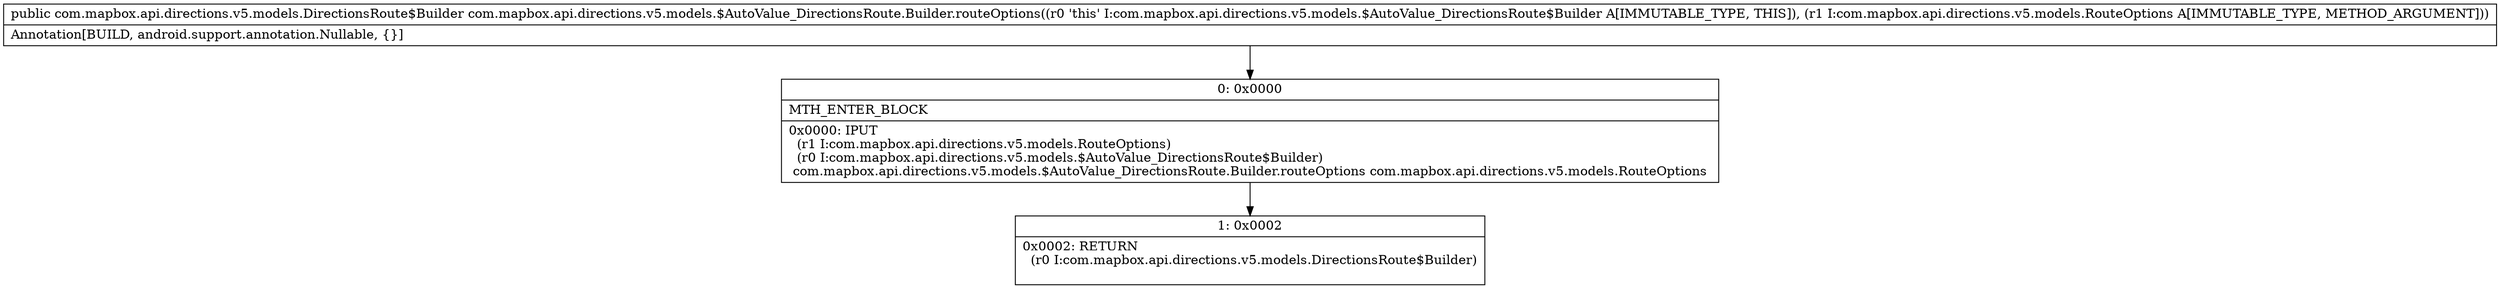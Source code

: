 digraph "CFG forcom.mapbox.api.directions.v5.models.$AutoValue_DirectionsRoute.Builder.routeOptions(Lcom\/mapbox\/api\/directions\/v5\/models\/RouteOptions;)Lcom\/mapbox\/api\/directions\/v5\/models\/DirectionsRoute$Builder;" {
Node_0 [shape=record,label="{0\:\ 0x0000|MTH_ENTER_BLOCK\l|0x0000: IPUT  \l  (r1 I:com.mapbox.api.directions.v5.models.RouteOptions)\l  (r0 I:com.mapbox.api.directions.v5.models.$AutoValue_DirectionsRoute$Builder)\l com.mapbox.api.directions.v5.models.$AutoValue_DirectionsRoute.Builder.routeOptions com.mapbox.api.directions.v5.models.RouteOptions \l}"];
Node_1 [shape=record,label="{1\:\ 0x0002|0x0002: RETURN  \l  (r0 I:com.mapbox.api.directions.v5.models.DirectionsRoute$Builder)\l \l}"];
MethodNode[shape=record,label="{public com.mapbox.api.directions.v5.models.DirectionsRoute$Builder com.mapbox.api.directions.v5.models.$AutoValue_DirectionsRoute.Builder.routeOptions((r0 'this' I:com.mapbox.api.directions.v5.models.$AutoValue_DirectionsRoute$Builder A[IMMUTABLE_TYPE, THIS]), (r1 I:com.mapbox.api.directions.v5.models.RouteOptions A[IMMUTABLE_TYPE, METHOD_ARGUMENT]))  | Annotation[BUILD, android.support.annotation.Nullable, \{\}]\l}"];
MethodNode -> Node_0;
Node_0 -> Node_1;
}

